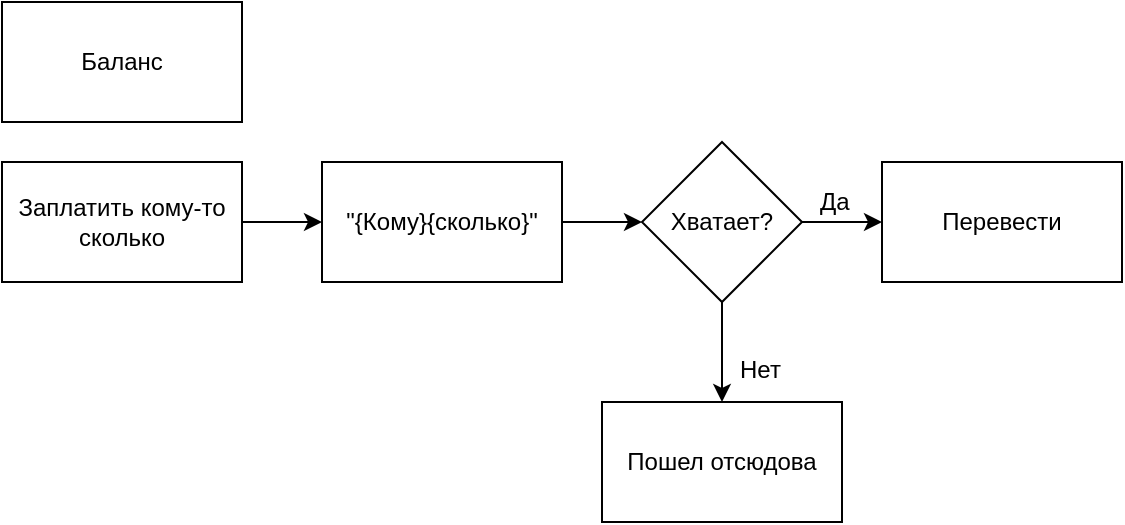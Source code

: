 <mxfile version="12.1.3" type="device" pages="1"><diagram id="-9H3TkhquvNFWut7hSNH" name="Page-1"><mxGraphModel dx="941" dy="468" grid="1" gridSize="10" guides="1" tooltips="1" connect="1" arrows="1" fold="1" page="1" pageScale="1" pageWidth="3000" pageHeight="700" math="0" shadow="0"><root><mxCell id="0"/><mxCell id="1" parent="0"/><mxCell id="mG2TcG8RJ9wPz5fPYW2T-2" value="" style="text;html=1;strokeColor=#000000;fillColor=#ffffff;align=center;verticalAlign=middle;whiteSpace=wrap;rounded=0;fontFamily=Helvetica;fontSize=12;fontColor=#000000;" vertex="1" parent="1"><mxGeometry x="40" y="40" width="120" height="60" as="geometry"/></mxCell><mxCell id="mG2TcG8RJ9wPz5fPYW2T-3" value="Баланс" style="text;html=1;strokeColor=none;fillColor=none;align=center;verticalAlign=middle;whiteSpace=wrap;rounded=0;" vertex="1" parent="1"><mxGeometry x="40" y="40" width="120" height="60" as="geometry"/></mxCell><mxCell id="mG2TcG8RJ9wPz5fPYW2T-4" value="" style="text;html=1;strokeColor=#000000;fillColor=#ffffff;align=center;verticalAlign=middle;whiteSpace=wrap;rounded=0;fontFamily=Helvetica;fontSize=12;fontColor=#000000;" vertex="1" parent="1"><mxGeometry x="40" y="120" width="120" height="60" as="geometry"/></mxCell><mxCell id="mG2TcG8RJ9wPz5fPYW2T-8" style="edgeStyle=orthogonalEdgeStyle;rounded=0;orthogonalLoop=1;jettySize=auto;html=1;exitX=1;exitY=0.5;exitDx=0;exitDy=0;entryX=0;entryY=0.5;entryDx=0;entryDy=0;" edge="1" parent="1" source="mG2TcG8RJ9wPz5fPYW2T-5" target="mG2TcG8RJ9wPz5fPYW2T-7"><mxGeometry relative="1" as="geometry"/></mxCell><mxCell id="mG2TcG8RJ9wPz5fPYW2T-5" value="Заплатить кому-то сколько" style="text;html=1;strokeColor=none;fillColor=none;align=center;verticalAlign=middle;whiteSpace=wrap;rounded=0;" vertex="1" parent="1"><mxGeometry x="40" y="120" width="120" height="60" as="geometry"/></mxCell><mxCell id="mG2TcG8RJ9wPz5fPYW2T-6" value="" style="text;html=1;strokeColor=#000000;fillColor=#ffffff;align=center;verticalAlign=middle;whiteSpace=wrap;rounded=0;fontFamily=Helvetica;fontSize=12;fontColor=#000000;" vertex="1" parent="1"><mxGeometry x="200" y="120" width="120" height="60" as="geometry"/></mxCell><mxCell id="mG2TcG8RJ9wPz5fPYW2T-10" style="edgeStyle=orthogonalEdgeStyle;rounded=0;orthogonalLoop=1;jettySize=auto;html=1;exitX=1;exitY=0.5;exitDx=0;exitDy=0;entryX=0;entryY=0.5;entryDx=0;entryDy=0;" edge="1" parent="1" source="mG2TcG8RJ9wPz5fPYW2T-7" target="mG2TcG8RJ9wPz5fPYW2T-9"><mxGeometry relative="1" as="geometry"/></mxCell><mxCell id="mG2TcG8RJ9wPz5fPYW2T-7" value="&quot;{Кому}{сколько}&quot;" style="text;html=1;strokeColor=none;fillColor=none;align=center;verticalAlign=middle;whiteSpace=wrap;rounded=0;" vertex="1" parent="1"><mxGeometry x="200" y="120" width="120" height="60" as="geometry"/></mxCell><mxCell id="mG2TcG8RJ9wPz5fPYW2T-19" style="edgeStyle=orthogonalEdgeStyle;rounded=0;orthogonalLoop=1;jettySize=auto;html=1;exitX=1;exitY=0.5;exitDx=0;exitDy=0;" edge="1" parent="1" source="mG2TcG8RJ9wPz5fPYW2T-9" target="mG2TcG8RJ9wPz5fPYW2T-17"><mxGeometry relative="1" as="geometry"/></mxCell><mxCell id="mG2TcG8RJ9wPz5fPYW2T-20" style="edgeStyle=orthogonalEdgeStyle;rounded=0;orthogonalLoop=1;jettySize=auto;html=1;exitX=0.5;exitY=1;exitDx=0;exitDy=0;entryX=0.5;entryY=0;entryDx=0;entryDy=0;" edge="1" parent="1" source="mG2TcG8RJ9wPz5fPYW2T-9" target="mG2TcG8RJ9wPz5fPYW2T-14"><mxGeometry relative="1" as="geometry"/></mxCell><mxCell id="mG2TcG8RJ9wPz5fPYW2T-9" value="Хватает?" style="rhombus;whiteSpace=wrap;html=1;" vertex="1" parent="1"><mxGeometry x="360" y="110" width="80" height="80" as="geometry"/></mxCell><mxCell id="mG2TcG8RJ9wPz5fPYW2T-12" value="Нет" style="text;html=1;resizable=0;points=[];autosize=1;align=left;verticalAlign=top;spacingTop=-4;" vertex="1" parent="1"><mxGeometry x="407" y="214" width="40" height="20" as="geometry"/></mxCell><mxCell id="mG2TcG8RJ9wPz5fPYW2T-13" value="" style="text;html=1;strokeColor=#000000;fillColor=#ffffff;align=center;verticalAlign=middle;whiteSpace=wrap;rounded=0;fontFamily=Helvetica;fontSize=12;fontColor=#000000;" vertex="1" parent="1"><mxGeometry x="340" y="240" width="120" height="60" as="geometry"/></mxCell><mxCell id="mG2TcG8RJ9wPz5fPYW2T-14" value="Пошел отсюдова" style="text;html=1;strokeColor=none;fillColor=none;align=center;verticalAlign=middle;whiteSpace=wrap;rounded=0;" vertex="1" parent="1"><mxGeometry x="340" y="240" width="120" height="60" as="geometry"/></mxCell><mxCell id="mG2TcG8RJ9wPz5fPYW2T-16" value="" style="text;html=1;strokeColor=#000000;fillColor=#ffffff;align=center;verticalAlign=middle;whiteSpace=wrap;rounded=0;fontFamily=Helvetica;fontSize=12;fontColor=#000000;" vertex="1" parent="1"><mxGeometry x="480" y="120" width="120" height="60" as="geometry"/></mxCell><mxCell id="mG2TcG8RJ9wPz5fPYW2T-17" value="Перевести" style="text;html=1;strokeColor=none;fillColor=none;align=center;verticalAlign=middle;whiteSpace=wrap;rounded=0;" vertex="1" parent="1"><mxGeometry x="480" y="120" width="120" height="60" as="geometry"/></mxCell><mxCell id="mG2TcG8RJ9wPz5fPYW2T-21" value="Да" style="text;html=1;resizable=0;points=[];autosize=1;align=left;verticalAlign=top;spacingTop=-4;" vertex="1" parent="1"><mxGeometry x="447" y="130" width="30" height="20" as="geometry"/></mxCell></root></mxGraphModel></diagram></mxfile>